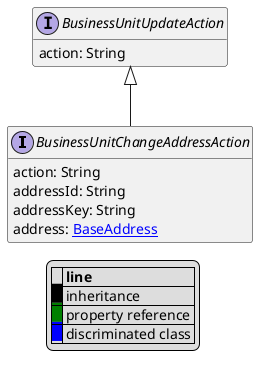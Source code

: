 @startuml

hide empty fields
hide empty methods
legend
|= |= line |
|<back:black>   </back>| inheritance |
|<back:green>   </back>| property reference |
|<back:blue>   </back>| discriminated class |
endlegend
interface BusinessUnitChangeAddressAction [[BusinessUnitChangeAddressAction.svg]] extends BusinessUnitUpdateAction {
    action: String
    addressId: String
    addressKey: String
    address: [[BaseAddress.svg BaseAddress]]
}
interface BusinessUnitUpdateAction [[BusinessUnitUpdateAction.svg]]  {
    action: String
}





@enduml
